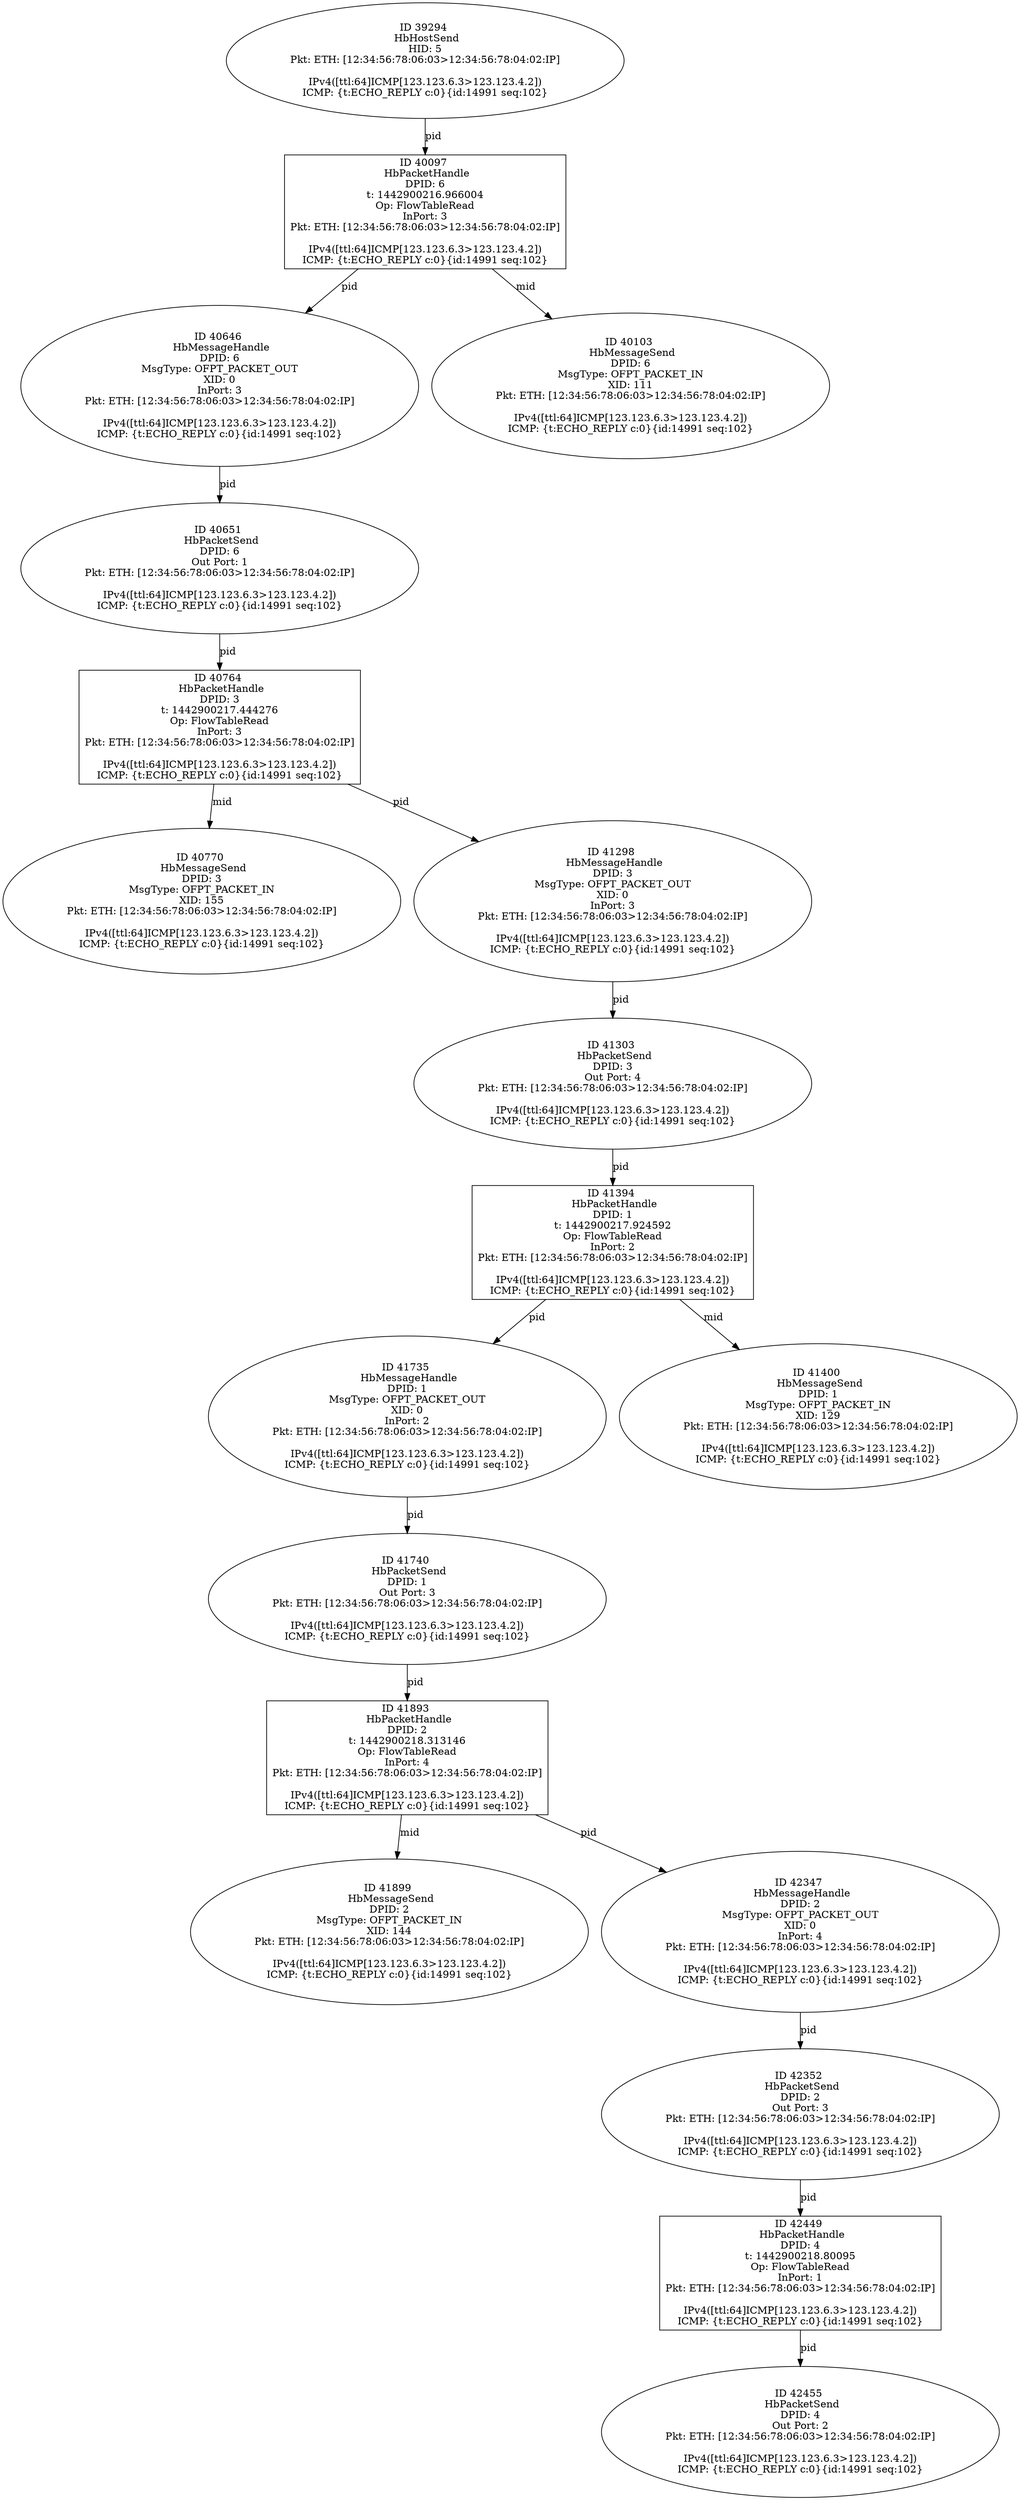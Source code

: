 strict digraph G {
40651 [shape=oval, event=<hb_events.HbPacketSend object at 0x110921510>, label="ID 40651 
 HbPacketSend
DPID: 6
Out Port: 1
Pkt: ETH: [12:34:56:78:06:03>12:34:56:78:04:02:IP]

IPv4([ttl:64]ICMP[123.123.6.3>123.123.4.2])
ICMP: {t:ECHO_REPLY c:0}{id:14991 seq:102}"];
40097 [shape=box, event=<hb_events.HbPacketHandle object at 0x11086d590>, label="ID 40097 
 HbPacketHandle
DPID: 6
t: 1442900216.966004
Op: FlowTableRead
InPort: 3
Pkt: ETH: [12:34:56:78:06:03>12:34:56:78:04:02:IP]

IPv4([ttl:64]ICMP[123.123.6.3>123.123.4.2])
ICMP: {t:ECHO_REPLY c:0}{id:14991 seq:102}"];
40770 [shape=oval, event=<hb_events.HbMessageSend object at 0x110947fd0>, label="ID 40770 
 HbMessageSend
DPID: 3
MsgType: OFPT_PACKET_IN
XID: 155
Pkt: ETH: [12:34:56:78:06:03>12:34:56:78:04:02:IP]

IPv4([ttl:64]ICMP[123.123.6.3>123.123.4.2])
ICMP: {t:ECHO_REPLY c:0}{id:14991 seq:102}"];
41899 [shape=oval, event=<hb_events.HbMessageSend object at 0x110b707d0>, label="ID 41899 
 HbMessageSend
DPID: 2
MsgType: OFPT_PACKET_IN
XID: 144
Pkt: ETH: [12:34:56:78:06:03>12:34:56:78:04:02:IP]

IPv4([ttl:64]ICMP[123.123.6.3>123.123.4.2])
ICMP: {t:ECHO_REPLY c:0}{id:14991 seq:102}"];
41893 [shape=box, event=<hb_events.HbPacketHandle object at 0x110b6a390>, label="ID 41893 
 HbPacketHandle
DPID: 2
t: 1442900218.313146
Op: FlowTableRead
InPort: 4
Pkt: ETH: [12:34:56:78:06:03>12:34:56:78:04:02:IP]

IPv4([ttl:64]ICMP[123.123.6.3>123.123.4.2])
ICMP: {t:ECHO_REPLY c:0}{id:14991 seq:102}"];
40646 [shape=oval, event=<hb_events.HbMessageHandle object at 0x11091bc10>, label="ID 40646 
 HbMessageHandle
DPID: 6
MsgType: OFPT_PACKET_OUT
XID: 0
InPort: 3
Pkt: ETH: [12:34:56:78:06:03>12:34:56:78:04:02:IP]

IPv4([ttl:64]ICMP[123.123.6.3>123.123.4.2])
ICMP: {t:ECHO_REPLY c:0}{id:14991 seq:102}"];
41735 [shape=oval, event=<hb_events.HbMessageHandle object at 0x110af0c50>, label="ID 41735 
 HbMessageHandle
DPID: 1
MsgType: OFPT_PACKET_OUT
XID: 0
InPort: 2
Pkt: ETH: [12:34:56:78:06:03>12:34:56:78:04:02:IP]

IPv4([ttl:64]ICMP[123.123.6.3>123.123.4.2])
ICMP: {t:ECHO_REPLY c:0}{id:14991 seq:102}"];
42347 [shape=oval, event=<hb_events.HbMessageHandle object at 0x110cc6f50>, label="ID 42347 
 HbMessageHandle
DPID: 2
MsgType: OFPT_PACKET_OUT
XID: 0
InPort: 4
Pkt: ETH: [12:34:56:78:06:03>12:34:56:78:04:02:IP]

IPv4([ttl:64]ICMP[123.123.6.3>123.123.4.2])
ICMP: {t:ECHO_REPLY c:0}{id:14991 seq:102}"];
41740 [shape=oval, event=<hb_events.HbPacketSend object at 0x110b14190>, label="ID 41740 
 HbPacketSend
DPID: 1
Out Port: 3
Pkt: ETH: [12:34:56:78:06:03>12:34:56:78:04:02:IP]

IPv4([ttl:64]ICMP[123.123.6.3>123.123.4.2])
ICMP: {t:ECHO_REPLY c:0}{id:14991 seq:102}"];
41298 [shape=oval, event=<hb_events.HbMessageHandle object at 0x110a28090>, label="ID 41298 
 HbMessageHandle
DPID: 3
MsgType: OFPT_PACKET_OUT
XID: 0
InPort: 3
Pkt: ETH: [12:34:56:78:06:03>12:34:56:78:04:02:IP]

IPv4([ttl:64]ICMP[123.123.6.3>123.123.4.2])
ICMP: {t:ECHO_REPLY c:0}{id:14991 seq:102}"];
42352 [shape=oval, event=<hb_events.HbPacketSend object at 0x110cd9290>, label="ID 42352 
 HbPacketSend
DPID: 2
Out Port: 3
Pkt: ETH: [12:34:56:78:06:03>12:34:56:78:04:02:IP]

IPv4([ttl:64]ICMP[123.123.6.3>123.123.4.2])
ICMP: {t:ECHO_REPLY c:0}{id:14991 seq:102}"];
42449 [shape=box, event=<hb_events.HbPacketHandle object at 0x110cd9cd0>, label="ID 42449 
 HbPacketHandle
DPID: 4
t: 1442900218.80095
Op: FlowTableRead
InPort: 1
Pkt: ETH: [12:34:56:78:06:03>12:34:56:78:04:02:IP]

IPv4([ttl:64]ICMP[123.123.6.3>123.123.4.2])
ICMP: {t:ECHO_REPLY c:0}{id:14991 seq:102}"];
41394 [shape=box, event=<hb_events.HbPacketHandle object at 0x110a49c90>, label="ID 41394 
 HbPacketHandle
DPID: 1
t: 1442900217.924592
Op: FlowTableRead
InPort: 2
Pkt: ETH: [12:34:56:78:06:03>12:34:56:78:04:02:IP]

IPv4([ttl:64]ICMP[123.123.6.3>123.123.4.2])
ICMP: {t:ECHO_REPLY c:0}{id:14991 seq:102}"];
41303 [shape=oval, event=<hb_events.HbPacketSend object at 0x110a28c10>, label="ID 41303 
 HbPacketSend
DPID: 3
Out Port: 4
Pkt: ETH: [12:34:56:78:06:03>12:34:56:78:04:02:IP]

IPv4([ttl:64]ICMP[123.123.6.3>123.123.4.2])
ICMP: {t:ECHO_REPLY c:0}{id:14991 seq:102}"];
42455 [shape=oval, event=<hb_events.HbPacketSend object at 0x110d13250>, label="ID 42455 
 HbPacketSend
DPID: 4
Out Port: 2
Pkt: ETH: [12:34:56:78:06:03>12:34:56:78:04:02:IP]

IPv4([ttl:64]ICMP[123.123.6.3>123.123.4.2])
ICMP: {t:ECHO_REPLY c:0}{id:14991 seq:102}"];
41400 [shape=oval, event=<hb_events.HbMessageSend object at 0x110a50b90>, label="ID 41400 
 HbMessageSend
DPID: 1
MsgType: OFPT_PACKET_IN
XID: 129
Pkt: ETH: [12:34:56:78:06:03>12:34:56:78:04:02:IP]

IPv4([ttl:64]ICMP[123.123.6.3>123.123.4.2])
ICMP: {t:ECHO_REPLY c:0}{id:14991 seq:102}"];
40764 [shape=box, event=<hb_events.HbPacketHandle object at 0x110947890>, label="ID 40764 
 HbPacketHandle
DPID: 3
t: 1442900217.444276
Op: FlowTableRead
InPort: 3
Pkt: ETH: [12:34:56:78:06:03>12:34:56:78:04:02:IP]

IPv4([ttl:64]ICMP[123.123.6.3>123.123.4.2])
ICMP: {t:ECHO_REPLY c:0}{id:14991 seq:102}"];
40103 [shape=oval, event=<hb_events.HbMessageSend object at 0x11086de90>, label="ID 40103 
 HbMessageSend
DPID: 6
MsgType: OFPT_PACKET_IN
XID: 111
Pkt: ETH: [12:34:56:78:06:03>12:34:56:78:04:02:IP]

IPv4([ttl:64]ICMP[123.123.6.3>123.123.4.2])
ICMP: {t:ECHO_REPLY c:0}{id:14991 seq:102}"];
39294 [shape=oval, event=<hb_events.HbHostSend object at 0x110692e50>, label="ID 39294 
 HbHostSend
HID: 5
Pkt: ETH: [12:34:56:78:06:03>12:34:56:78:04:02:IP]

IPv4([ttl:64]ICMP[123.123.6.3>123.123.4.2])
ICMP: {t:ECHO_REPLY c:0}{id:14991 seq:102}"];
40097 -> 40646  [rel=pid, label=pid];
40097 -> 40103  [rel=mid, label=mid];
41893 -> 42347  [rel=pid, label=pid];
41893 -> 41899  [rel=mid, label=mid];
40646 -> 40651  [rel=pid, label=pid];
41735 -> 41740  [rel=pid, label=pid];
40651 -> 40764  [rel=pid, label=pid];
41740 -> 41893  [rel=pid, label=pid];
41394 -> 41400  [rel=mid, label=mid];
41394 -> 41735  [rel=pid, label=pid];
42352 -> 42449  [rel=pid, label=pid];
42449 -> 42455  [rel=pid, label=pid];
41298 -> 41303  [rel=pid, label=pid];
41303 -> 41394  [rel=pid, label=pid];
42347 -> 42352  [rel=pid, label=pid];
40764 -> 40770  [rel=mid, label=mid];
40764 -> 41298  [rel=pid, label=pid];
39294 -> 40097  [rel=pid, label=pid];
}
